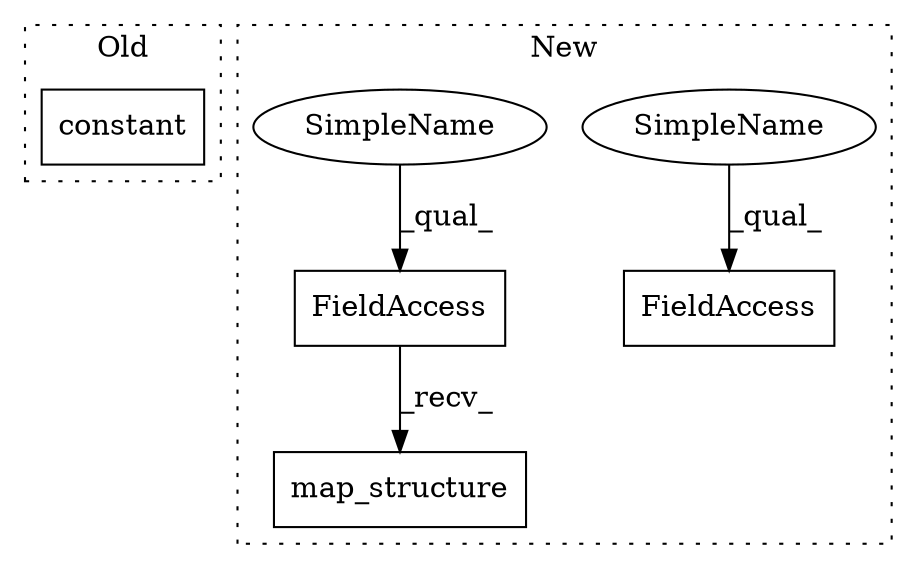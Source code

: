 digraph G {
subgraph cluster0 {
1 [label="constant" a="32" s="1480,1497" l="9,1" shape="box"];
label = "Old";
style="dotted";
}
subgraph cluster1 {
2 [label="map_structure" a="32" s="1118,1167" l="14,1" shape="box"];
3 [label="FieldAccess" a="22" s="1102" l="15" shape="box"];
4 [label="FieldAccess" a="22" s="1132" l="17" shape="box"];
5 [label="SimpleName" a="42" s="1132" l="10" shape="ellipse"];
6 [label="SimpleName" a="42" s="1102" l="10" shape="ellipse"];
label = "New";
style="dotted";
}
3 -> 2 [label="_recv_"];
5 -> 4 [label="_qual_"];
6 -> 3 [label="_qual_"];
}